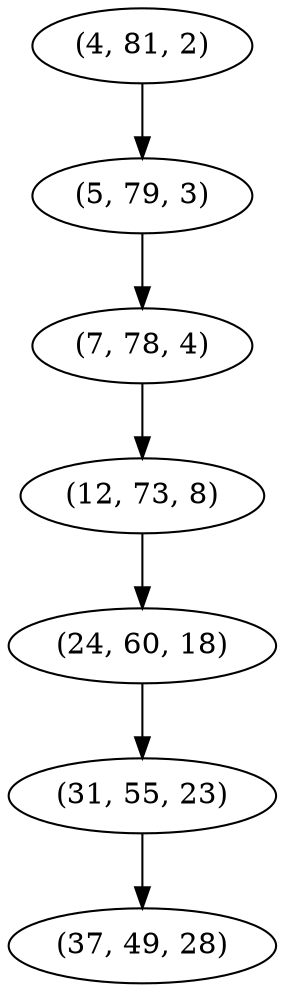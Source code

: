digraph tree {
    "(4, 81, 2)";
    "(5, 79, 3)";
    "(7, 78, 4)";
    "(12, 73, 8)";
    "(24, 60, 18)";
    "(31, 55, 23)";
    "(37, 49, 28)";
    "(4, 81, 2)" -> "(5, 79, 3)";
    "(5, 79, 3)" -> "(7, 78, 4)";
    "(7, 78, 4)" -> "(12, 73, 8)";
    "(12, 73, 8)" -> "(24, 60, 18)";
    "(24, 60, 18)" -> "(31, 55, 23)";
    "(31, 55, 23)" -> "(37, 49, 28)";
}
